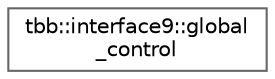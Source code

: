 digraph "类继承关系图"
{
 // LATEX_PDF_SIZE
  bgcolor="transparent";
  edge [fontname=Helvetica,fontsize=10,labelfontname=Helvetica,labelfontsize=10];
  node [fontname=Helvetica,fontsize=10,shape=box,height=0.2,width=0.4];
  rankdir="LR";
  Node0 [id="Node000000",label="tbb::interface9::global\l_control",height=0.2,width=0.4,color="grey40", fillcolor="white", style="filled",URL="$classtbb_1_1interface9_1_1global__control.html",tooltip=" "];
}
